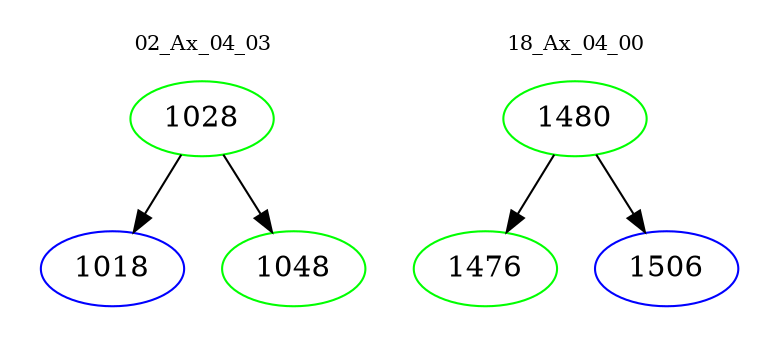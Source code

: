 digraph{
subgraph cluster_0 {
color = white
label = "02_Ax_04_03";
fontsize=10;
T0_1028 [label="1028", color="green"]
T0_1028 -> T0_1018 [color="black"]
T0_1018 [label="1018", color="blue"]
T0_1028 -> T0_1048 [color="black"]
T0_1048 [label="1048", color="green"]
}
subgraph cluster_1 {
color = white
label = "18_Ax_04_00";
fontsize=10;
T1_1480 [label="1480", color="green"]
T1_1480 -> T1_1476 [color="black"]
T1_1476 [label="1476", color="green"]
T1_1480 -> T1_1506 [color="black"]
T1_1506 [label="1506", color="blue"]
}
}

